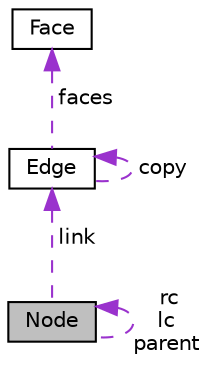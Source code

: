 digraph "Node"
{
  edge [fontname="Helvetica",fontsize="10",labelfontname="Helvetica",labelfontsize="10"];
  node [fontname="Helvetica",fontsize="10",shape=record];
  Node1 [label="Node",height=0.2,width=0.4,color="black", fillcolor="grey75", style="filled", fontcolor="black"];
  Node1 -> Node1 [dir="back",color="darkorchid3",fontsize="10",style="dashed",label=" rc\nlc\nparent" ,fontname="Helvetica"];
  Node2 -> Node1 [dir="back",color="darkorchid3",fontsize="10",style="dashed",label=" link" ,fontname="Helvetica"];
  Node2 [label="Edge",height=0.2,width=0.4,color="black", fillcolor="white", style="filled",URL="$struct_edge.html",tooltip="Objet Arête/Arc. "];
  Node2 -> Node2 [dir="back",color="darkorchid3",fontsize="10",style="dashed",label=" copy" ,fontname="Helvetica"];
  Node3 -> Node2 [dir="back",color="darkorchid3",fontsize="10",style="dashed",label=" faces" ,fontname="Helvetica"];
  Node3 [label="Face",height=0.2,width=0.4,color="black", fillcolor="white", style="filled",URL="$struct_face.html",tooltip="Objet Face d&#39;un graphe. "];
}
